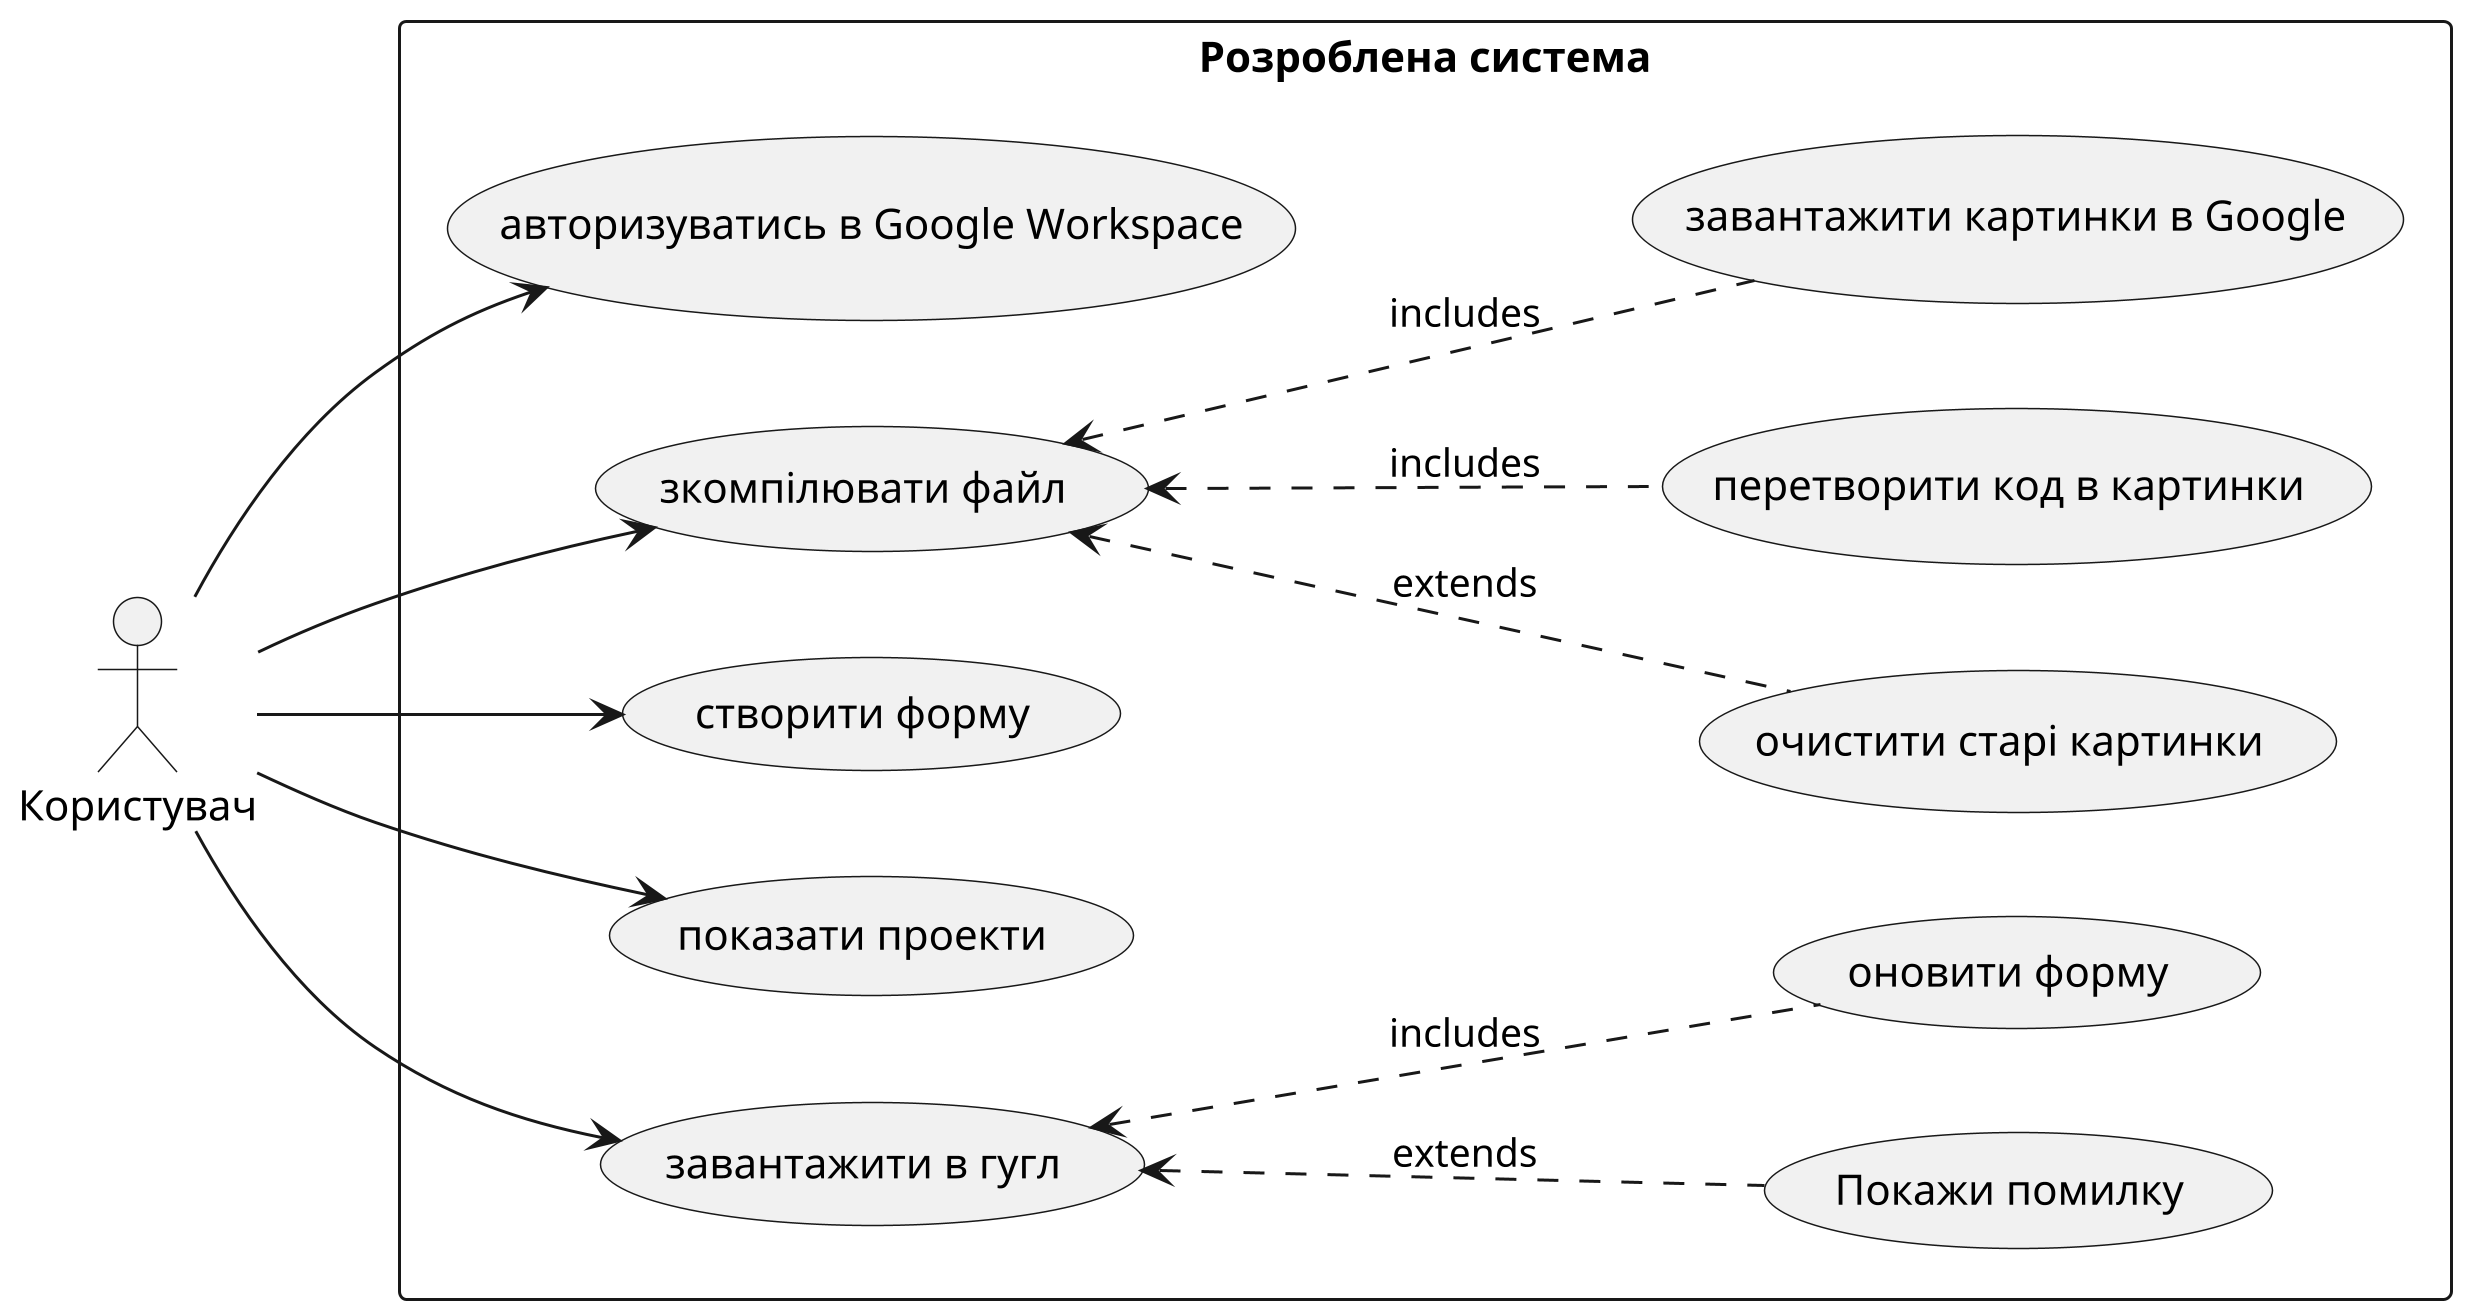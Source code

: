 @startuml Usecases
scale 3
' title Внутрішнє представлення цільового коду
left to right direction

rectangle "Розроблена система" {
    usecase "авторизуватись в Google Workspace" as login
    usecase "зкомпілювати файл" as compile
    usecase "очистити старі картинки" as cleanup
    usecase "перетворити код в картинки" as do_image
    usecase "завантажити картинки в Google" as up_image
    usecase "створити форму" as form
    usecase "показати проекти" as state
    usecase "завантажити в гугл" as upload
    usecase "Покажи помилку" as no_project
    usecase "оновити форму" as up_form
}
actor Користувач as user
compile <.. cleanup : extends
compile <.. do_image : includes
compile <.. up_image : includes
upload <.. up_form : includes
upload <.. no_project : extends

user --> login
user --> compile
user --> form
user --> state
user --> upload


@enduml